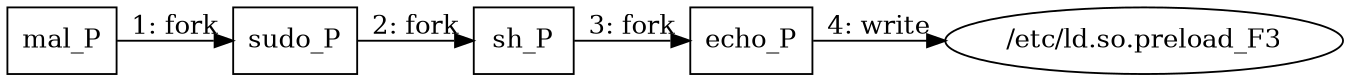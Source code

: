 digraph "T1574.006" {
rankdir="LR"
size="9"
fixedsize="false"
splines="true"
nodesep=0.3
ranksep=0
fontsize=10
overlap="scalexy"
engine= "neato"
	"mal_P" [node_type=Process shape=box]
	"sudo_P" [node_type=Process shape=box]
	"sh_P" [node_type=Process shape=box]
	"echo_P" [node_type=Process shape=box]
	"/etc/ld.so.preload_F3" [node_type=File shape=ellipse]
	"mal_P" -> "sudo_P" [label="1: fork"]
	"sudo_P" -> "sh_P" [label="2: fork"]
	"sh_P" -> "echo_P" [label="3: fork"]
	"echo_P" -> "/etc/ld.so.preload_F3" [label="4: write"]
}

